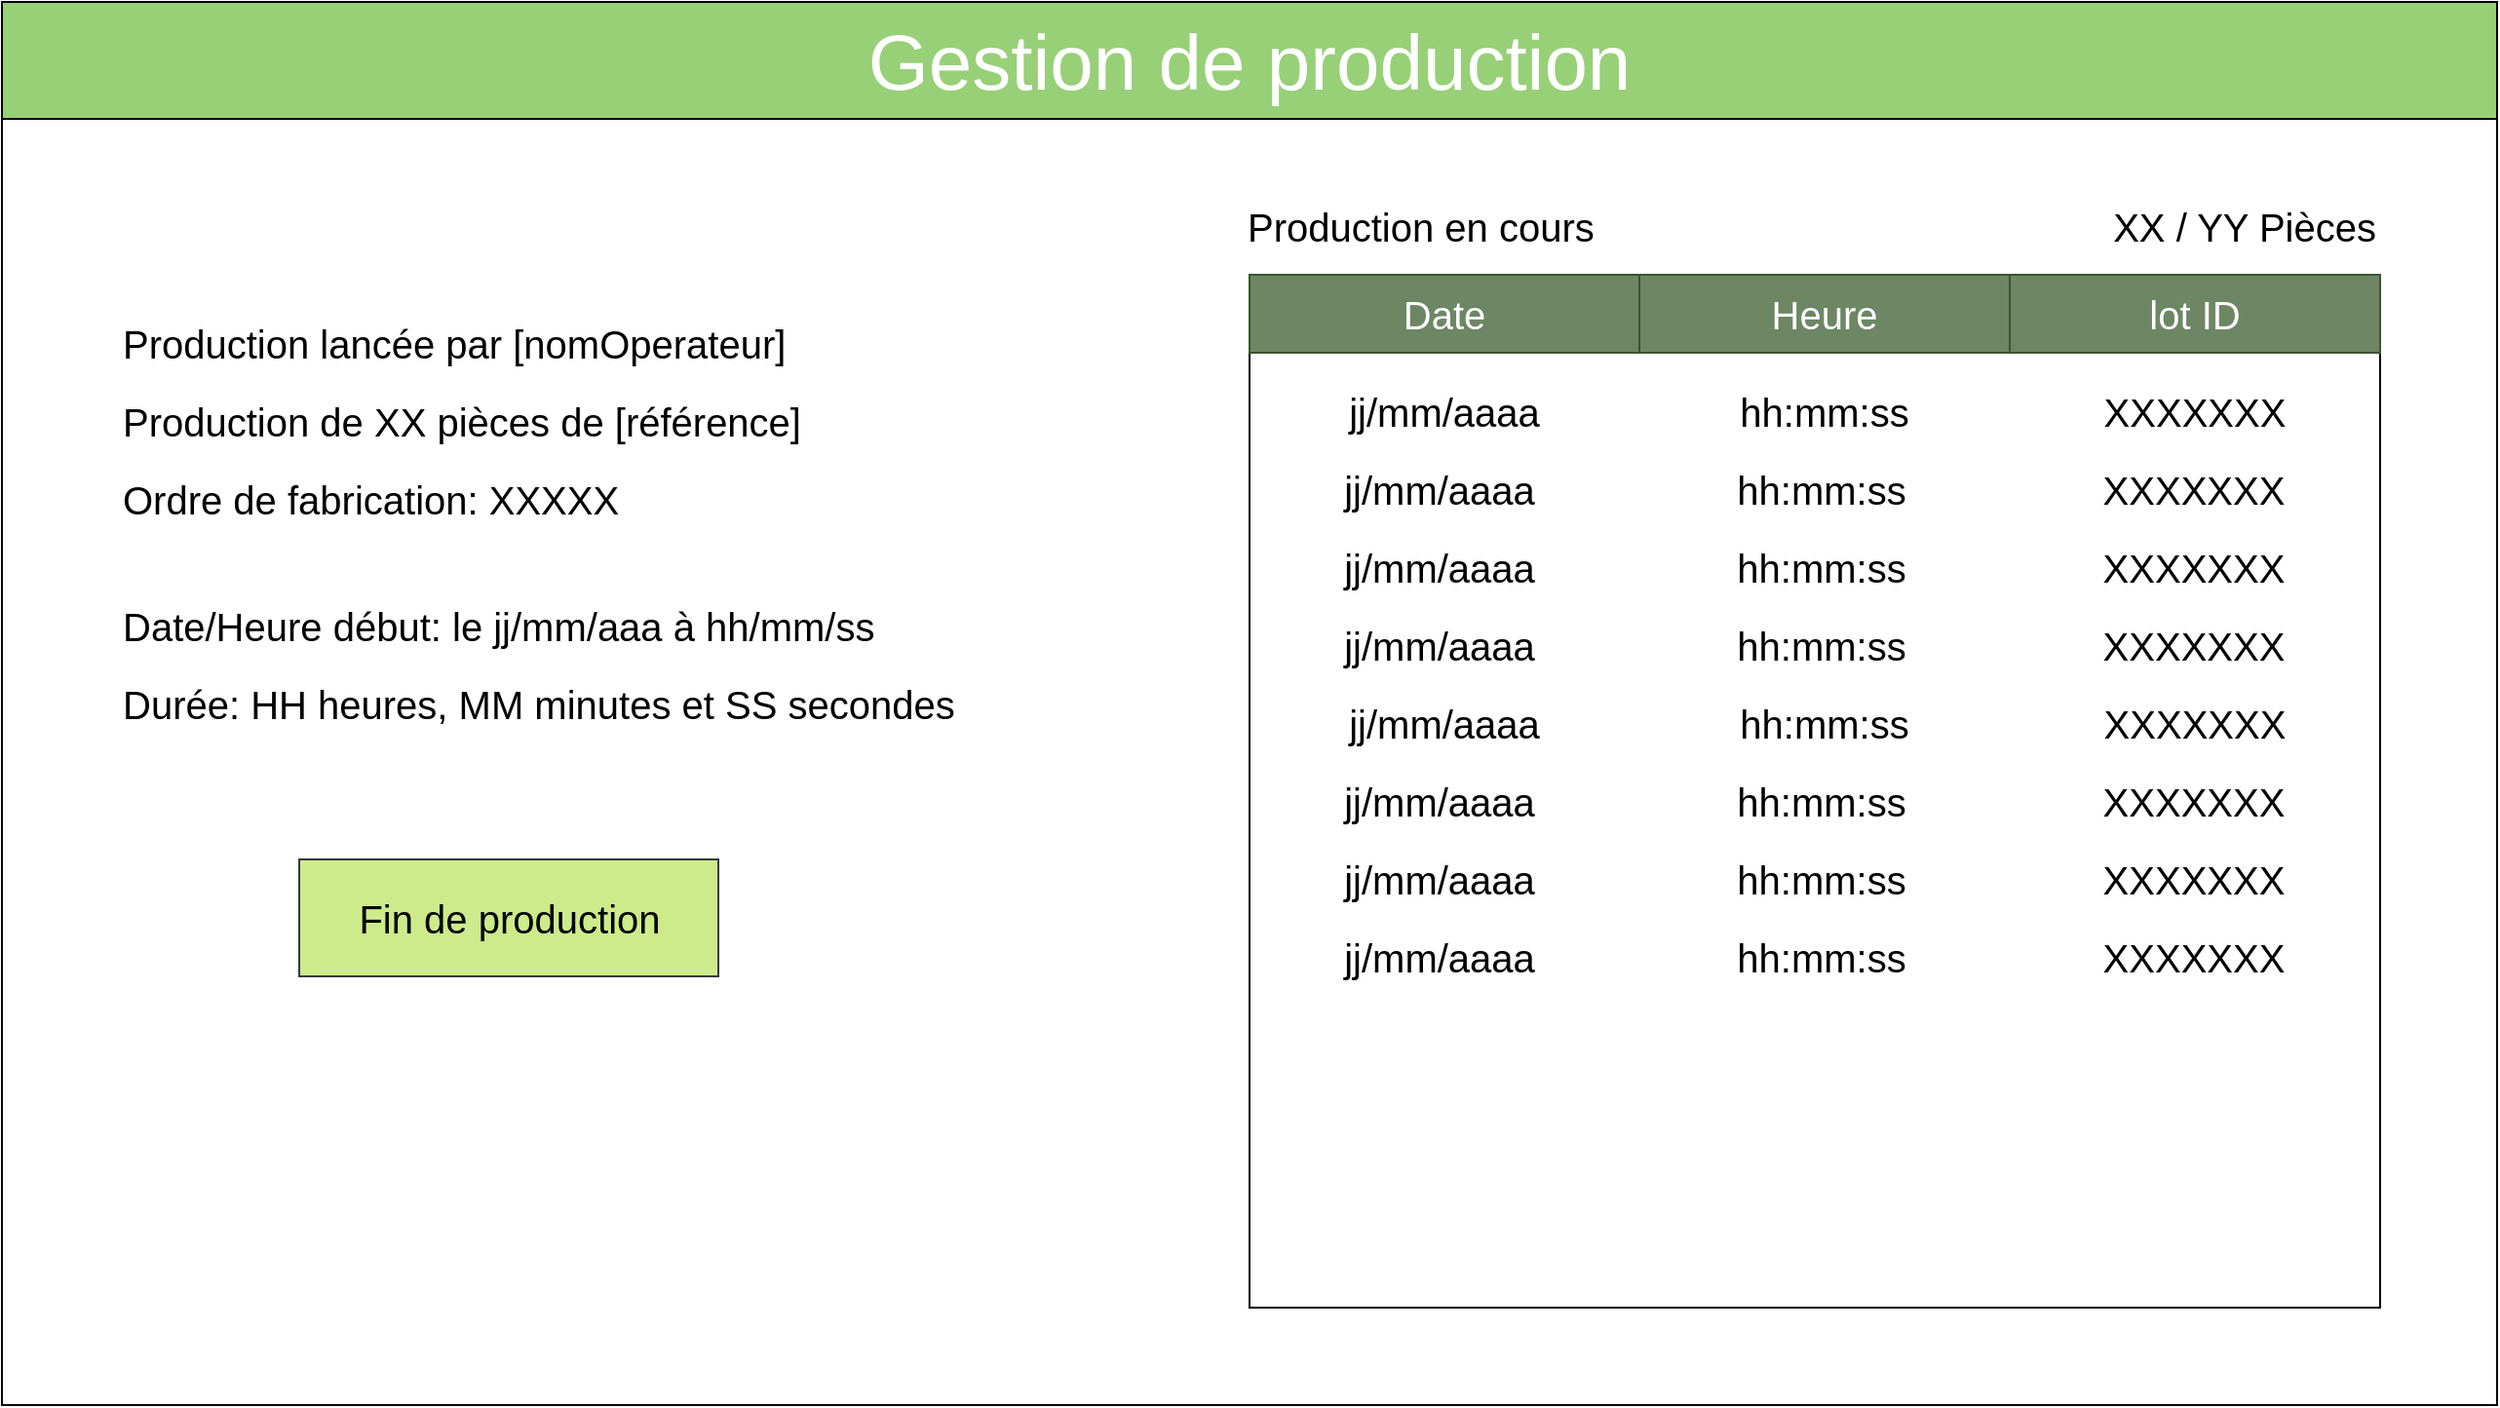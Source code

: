 <mxfile version="12.7.9" type="device"><diagram id="Pd_UVWnHjLPV_G8iCJZ2" name="Page-1"><mxGraphModel dx="1422" dy="745" grid="1" gridSize="10" guides="1" tooltips="1" connect="1" arrows="1" fold="1" page="1" pageScale="1" pageWidth="827" pageHeight="1169" math="0" shadow="0"><root><mxCell id="0"/><mxCell id="1" parent="0"/><mxCell id="8QB6dsnMJ4CyYIU-Zyp3-1" value="" style="rounded=0;whiteSpace=wrap;html=1;" vertex="1" parent="1"><mxGeometry x="190" y="310" width="1280" height="720" as="geometry"/></mxCell><mxCell id="8QB6dsnMJ4CyYIU-Zyp3-2" value="" style="group;fillColor=none;" vertex="1" connectable="0" parent="1"><mxGeometry x="190" y="310" width="1280" height="100" as="geometry"/></mxCell><mxCell id="8QB6dsnMJ4CyYIU-Zyp3-3" value="" style="rounded=0;whiteSpace=wrap;html=1;shadow=0;glass=0;comic=0;fontSize=40;align=center;fillColor=#97D077;strokeColor=#000000;" vertex="1" parent="8QB6dsnMJ4CyYIU-Zyp3-2"><mxGeometry width="1280" height="60" as="geometry"/></mxCell><mxCell id="8QB6dsnMJ4CyYIU-Zyp3-4" value="Gestion de production" style="text;html=1;align=center;verticalAlign=middle;whiteSpace=wrap;rounded=0;shadow=0;glass=0;comic=0;fontSize=40;labelBackgroundColor=none;labelBorderColor=none;fontStyle=0;fontColor=#FFFFFF;" vertex="1" parent="8QB6dsnMJ4CyYIU-Zyp3-2"><mxGeometry x="400" y="10" width="480" height="40" as="geometry"/></mxCell><mxCell id="8QB6dsnMJ4CyYIU-Zyp3-25" value="" style="rounded=0;whiteSpace=wrap;html=1;fillColor=none;fontSize=20;align=left;" vertex="1" parent="1"><mxGeometry x="830" y="450" width="580" height="530" as="geometry"/></mxCell><mxCell id="8QB6dsnMJ4CyYIU-Zyp3-26" value="Production en cours" style="text;html=1;strokeColor=none;fillColor=none;align=left;verticalAlign=middle;whiteSpace=wrap;rounded=0;fontSize=20;" vertex="1" parent="1"><mxGeometry x="827" y="410" width="223" height="30" as="geometry"/></mxCell><mxCell id="8QB6dsnMJ4CyYIU-Zyp3-27" value="XX / YY Pièces" style="text;html=1;strokeColor=none;fillColor=none;align=right;verticalAlign=middle;whiteSpace=wrap;rounded=0;fontSize=20;" vertex="1" parent="1"><mxGeometry x="1187" y="410" width="223" height="30" as="geometry"/></mxCell><mxCell id="8QB6dsnMJ4CyYIU-Zyp3-39" value="" style="group" vertex="1" connectable="0" parent="1"><mxGeometry x="830" y="450" width="580" height="40" as="geometry"/></mxCell><mxCell id="8QB6dsnMJ4CyYIU-Zyp3-36" value="Date" style="rounded=0;whiteSpace=wrap;html=1;strokeColor=#3A5431;fontSize=20;fillColor=#6d8764;fontColor=#ffffff;" vertex="1" parent="8QB6dsnMJ4CyYIU-Zyp3-39"><mxGeometry width="200" height="40" as="geometry"/></mxCell><mxCell id="8QB6dsnMJ4CyYIU-Zyp3-37" value="Heure" style="rounded=0;whiteSpace=wrap;html=1;strokeColor=#3A5431;fontSize=20;fillColor=#6d8764;fontColor=#ffffff;" vertex="1" parent="8QB6dsnMJ4CyYIU-Zyp3-39"><mxGeometry x="200" width="190" height="40" as="geometry"/></mxCell><mxCell id="8QB6dsnMJ4CyYIU-Zyp3-38" value="lot ID" style="rounded=0;whiteSpace=wrap;html=1;strokeColor=#3A5431;fontSize=20;fillColor=#6d8764;fontColor=#ffffff;" vertex="1" parent="8QB6dsnMJ4CyYIU-Zyp3-39"><mxGeometry x="390" width="190" height="40" as="geometry"/></mxCell><mxCell id="8QB6dsnMJ4CyYIU-Zyp3-43" value="" style="group" vertex="1" connectable="0" parent="1"><mxGeometry x="830" y="500" width="580" height="40" as="geometry"/></mxCell><mxCell id="8QB6dsnMJ4CyYIU-Zyp3-40" value="jj/mm/aaaa" style="text;html=1;strokeColor=none;fillColor=none;align=center;verticalAlign=middle;whiteSpace=wrap;rounded=0;fontSize=20;" vertex="1" parent="8QB6dsnMJ4CyYIU-Zyp3-43"><mxGeometry width="200" height="40" as="geometry"/></mxCell><mxCell id="8QB6dsnMJ4CyYIU-Zyp3-41" value="hh:mm:ss" style="text;html=1;strokeColor=none;fillColor=none;align=center;verticalAlign=middle;whiteSpace=wrap;rounded=0;fontSize=20;" vertex="1" parent="8QB6dsnMJ4CyYIU-Zyp3-43"><mxGeometry x="200" width="190" height="40" as="geometry"/></mxCell><mxCell id="8QB6dsnMJ4CyYIU-Zyp3-42" value="XXXXXXX" style="text;html=1;strokeColor=none;fillColor=none;align=center;verticalAlign=middle;whiteSpace=wrap;rounded=0;fontSize=20;" vertex="1" parent="8QB6dsnMJ4CyYIU-Zyp3-43"><mxGeometry x="390" width="190" height="40" as="geometry"/></mxCell><mxCell id="8QB6dsnMJ4CyYIU-Zyp3-44" value="" style="group" vertex="1" connectable="0" parent="1"><mxGeometry x="827" y="540" width="583" height="280" as="geometry"/></mxCell><mxCell id="8QB6dsnMJ4CyYIU-Zyp3-45" value="jj/mm/aaaa" style="text;html=1;strokeColor=none;fillColor=none;align=center;verticalAlign=middle;whiteSpace=wrap;rounded=0;fontSize=20;" vertex="1" parent="8QB6dsnMJ4CyYIU-Zyp3-44"><mxGeometry width="201.034" height="40" as="geometry"/></mxCell><mxCell id="8QB6dsnMJ4CyYIU-Zyp3-46" value="hh:mm:ss" style="text;html=1;strokeColor=none;fillColor=none;align=center;verticalAlign=middle;whiteSpace=wrap;rounded=0;fontSize=20;" vertex="1" parent="8QB6dsnMJ4CyYIU-Zyp3-44"><mxGeometry x="201.034" width="190.983" height="40" as="geometry"/></mxCell><mxCell id="8QB6dsnMJ4CyYIU-Zyp3-47" value="XXXXXXX" style="text;html=1;strokeColor=none;fillColor=none;align=center;verticalAlign=middle;whiteSpace=wrap;rounded=0;fontSize=20;" vertex="1" parent="8QB6dsnMJ4CyYIU-Zyp3-44"><mxGeometry x="392.017" width="190.983" height="40" as="geometry"/></mxCell><mxCell id="8QB6dsnMJ4CyYIU-Zyp3-48" value="" style="group" vertex="1" connectable="0" parent="8QB6dsnMJ4CyYIU-Zyp3-44"><mxGeometry y="40" width="583" height="240" as="geometry"/></mxCell><mxCell id="8QB6dsnMJ4CyYIU-Zyp3-49" value="jj/mm/aaaa" style="text;html=1;strokeColor=none;fillColor=none;align=center;verticalAlign=middle;whiteSpace=wrap;rounded=0;fontSize=20;" vertex="1" parent="8QB6dsnMJ4CyYIU-Zyp3-48"><mxGeometry width="201.034" height="40" as="geometry"/></mxCell><mxCell id="8QB6dsnMJ4CyYIU-Zyp3-50" value="hh:mm:ss" style="text;html=1;strokeColor=none;fillColor=none;align=center;verticalAlign=middle;whiteSpace=wrap;rounded=0;fontSize=20;" vertex="1" parent="8QB6dsnMJ4CyYIU-Zyp3-48"><mxGeometry x="201.034" width="190.983" height="40" as="geometry"/></mxCell><mxCell id="8QB6dsnMJ4CyYIU-Zyp3-51" value="XXXXXXX" style="text;html=1;strokeColor=none;fillColor=none;align=center;verticalAlign=middle;whiteSpace=wrap;rounded=0;fontSize=20;" vertex="1" parent="8QB6dsnMJ4CyYIU-Zyp3-48"><mxGeometry x="392.017" width="190.983" height="40" as="geometry"/></mxCell><mxCell id="8QB6dsnMJ4CyYIU-Zyp3-52" value="" style="group" vertex="1" connectable="0" parent="8QB6dsnMJ4CyYIU-Zyp3-48"><mxGeometry y="40" width="583" height="200" as="geometry"/></mxCell><mxCell id="8QB6dsnMJ4CyYIU-Zyp3-53" value="jj/mm/aaaa" style="text;html=1;strokeColor=none;fillColor=none;align=center;verticalAlign=middle;whiteSpace=wrap;rounded=0;fontSize=20;" vertex="1" parent="8QB6dsnMJ4CyYIU-Zyp3-52"><mxGeometry width="201.034" height="40" as="geometry"/></mxCell><mxCell id="8QB6dsnMJ4CyYIU-Zyp3-54" value="hh:mm:ss" style="text;html=1;strokeColor=none;fillColor=none;align=center;verticalAlign=middle;whiteSpace=wrap;rounded=0;fontSize=20;" vertex="1" parent="8QB6dsnMJ4CyYIU-Zyp3-52"><mxGeometry x="201.034" width="190.983" height="40" as="geometry"/></mxCell><mxCell id="8QB6dsnMJ4CyYIU-Zyp3-55" value="XXXXXXX" style="text;html=1;strokeColor=none;fillColor=none;align=center;verticalAlign=middle;whiteSpace=wrap;rounded=0;fontSize=20;" vertex="1" parent="8QB6dsnMJ4CyYIU-Zyp3-52"><mxGeometry x="392.017" width="190.983" height="40" as="geometry"/></mxCell><mxCell id="8QB6dsnMJ4CyYIU-Zyp3-58" value="" style="group" vertex="1" connectable="0" parent="8QB6dsnMJ4CyYIU-Zyp3-52"><mxGeometry x="3" y="40" width="580" height="40" as="geometry"/></mxCell><mxCell id="8QB6dsnMJ4CyYIU-Zyp3-59" value="jj/mm/aaaa" style="text;html=1;strokeColor=none;fillColor=none;align=center;verticalAlign=middle;whiteSpace=wrap;rounded=0;fontSize=20;" vertex="1" parent="8QB6dsnMJ4CyYIU-Zyp3-58"><mxGeometry width="200" height="40" as="geometry"/></mxCell><mxCell id="8QB6dsnMJ4CyYIU-Zyp3-60" value="hh:mm:ss" style="text;html=1;strokeColor=none;fillColor=none;align=center;verticalAlign=middle;whiteSpace=wrap;rounded=0;fontSize=20;" vertex="1" parent="8QB6dsnMJ4CyYIU-Zyp3-58"><mxGeometry x="200" width="190" height="40" as="geometry"/></mxCell><mxCell id="8QB6dsnMJ4CyYIU-Zyp3-61" value="XXXXXXX" style="text;html=1;strokeColor=none;fillColor=none;align=center;verticalAlign=middle;whiteSpace=wrap;rounded=0;fontSize=20;" vertex="1" parent="8QB6dsnMJ4CyYIU-Zyp3-58"><mxGeometry x="390" width="190" height="40" as="geometry"/></mxCell><mxCell id="8QB6dsnMJ4CyYIU-Zyp3-62" value="" style="group" vertex="1" connectable="0" parent="8QB6dsnMJ4CyYIU-Zyp3-52"><mxGeometry y="80" width="583" height="120" as="geometry"/></mxCell><mxCell id="8QB6dsnMJ4CyYIU-Zyp3-63" value="jj/mm/aaaa" style="text;html=1;strokeColor=none;fillColor=none;align=center;verticalAlign=middle;whiteSpace=wrap;rounded=0;fontSize=20;" vertex="1" parent="8QB6dsnMJ4CyYIU-Zyp3-62"><mxGeometry width="201.034" height="40" as="geometry"/></mxCell><mxCell id="8QB6dsnMJ4CyYIU-Zyp3-64" value="hh:mm:ss" style="text;html=1;strokeColor=none;fillColor=none;align=center;verticalAlign=middle;whiteSpace=wrap;rounded=0;fontSize=20;" vertex="1" parent="8QB6dsnMJ4CyYIU-Zyp3-62"><mxGeometry x="201.034" width="190.983" height="40" as="geometry"/></mxCell><mxCell id="8QB6dsnMJ4CyYIU-Zyp3-65" value="XXXXXXX" style="text;html=1;strokeColor=none;fillColor=none;align=center;verticalAlign=middle;whiteSpace=wrap;rounded=0;fontSize=20;" vertex="1" parent="8QB6dsnMJ4CyYIU-Zyp3-62"><mxGeometry x="392.017" width="190.983" height="40" as="geometry"/></mxCell><mxCell id="8QB6dsnMJ4CyYIU-Zyp3-66" value="" style="group" vertex="1" connectable="0" parent="8QB6dsnMJ4CyYIU-Zyp3-62"><mxGeometry y="40" width="583" height="80" as="geometry"/></mxCell><mxCell id="8QB6dsnMJ4CyYIU-Zyp3-67" value="jj/mm/aaaa" style="text;html=1;strokeColor=none;fillColor=none;align=center;verticalAlign=middle;whiteSpace=wrap;rounded=0;fontSize=20;" vertex="1" parent="8QB6dsnMJ4CyYIU-Zyp3-66"><mxGeometry width="201.034" height="40" as="geometry"/></mxCell><mxCell id="8QB6dsnMJ4CyYIU-Zyp3-68" value="hh:mm:ss" style="text;html=1;strokeColor=none;fillColor=none;align=center;verticalAlign=middle;whiteSpace=wrap;rounded=0;fontSize=20;" vertex="1" parent="8QB6dsnMJ4CyYIU-Zyp3-66"><mxGeometry x="201.034" width="190.983" height="40" as="geometry"/></mxCell><mxCell id="8QB6dsnMJ4CyYIU-Zyp3-69" value="XXXXXXX" style="text;html=1;strokeColor=none;fillColor=none;align=center;verticalAlign=middle;whiteSpace=wrap;rounded=0;fontSize=20;" vertex="1" parent="8QB6dsnMJ4CyYIU-Zyp3-66"><mxGeometry x="392.017" width="190.983" height="40" as="geometry"/></mxCell><mxCell id="8QB6dsnMJ4CyYIU-Zyp3-70" value="" style="group" vertex="1" connectable="0" parent="8QB6dsnMJ4CyYIU-Zyp3-66"><mxGeometry y="40" width="583" height="40" as="geometry"/></mxCell><mxCell id="8QB6dsnMJ4CyYIU-Zyp3-71" value="jj/mm/aaaa" style="text;html=1;strokeColor=none;fillColor=none;align=center;verticalAlign=middle;whiteSpace=wrap;rounded=0;fontSize=20;" vertex="1" parent="8QB6dsnMJ4CyYIU-Zyp3-70"><mxGeometry width="201.034" height="40" as="geometry"/></mxCell><mxCell id="8QB6dsnMJ4CyYIU-Zyp3-72" value="hh:mm:ss" style="text;html=1;strokeColor=none;fillColor=none;align=center;verticalAlign=middle;whiteSpace=wrap;rounded=0;fontSize=20;" vertex="1" parent="8QB6dsnMJ4CyYIU-Zyp3-70"><mxGeometry x="201.034" width="190.983" height="40" as="geometry"/></mxCell><mxCell id="8QB6dsnMJ4CyYIU-Zyp3-73" value="XXXXXXX" style="text;html=1;strokeColor=none;fillColor=none;align=center;verticalAlign=middle;whiteSpace=wrap;rounded=0;fontSize=20;" vertex="1" parent="8QB6dsnMJ4CyYIU-Zyp3-70"><mxGeometry x="392.017" width="190.983" height="40" as="geometry"/></mxCell><mxCell id="8QB6dsnMJ4CyYIU-Zyp3-77" value="Fin de production" style="rounded=0;whiteSpace=wrap;html=1;shadow=0;glass=0;comic=0;fontSize=20;align=center;fillColor=#cdeb8b;strokeColor=#36393d;" vertex="1" parent="1"><mxGeometry x="342.5" y="750" width="215" height="60" as="geometry"/></mxCell><mxCell id="8QB6dsnMJ4CyYIU-Zyp3-78" value="" style="group" vertex="1" connectable="0" parent="1"><mxGeometry x="250" y="470" width="510" height="215" as="geometry"/></mxCell><mxCell id="8QB6dsnMJ4CyYIU-Zyp3-11" value="&lt;font style=&quot;font-size: 20px&quot;&gt;Production lancée par [nomOperateur]&lt;/font&gt;" style="text;html=1;strokeColor=none;fillColor=none;align=left;verticalAlign=middle;whiteSpace=wrap;rounded=0;fontSize=20;" vertex="1" parent="8QB6dsnMJ4CyYIU-Zyp3-78"><mxGeometry width="510" height="30" as="geometry"/></mxCell><mxCell id="8QB6dsnMJ4CyYIU-Zyp3-21" style="edgeStyle=orthogonalEdgeStyle;rounded=0;orthogonalLoop=1;jettySize=auto;html=1;exitX=0.5;exitY=1;exitDx=0;exitDy=0;" edge="1" parent="8QB6dsnMJ4CyYIU-Zyp3-78" source="8QB6dsnMJ4CyYIU-Zyp3-11" target="8QB6dsnMJ4CyYIU-Zyp3-11"><mxGeometry relative="1" as="geometry"/></mxCell><mxCell id="8QB6dsnMJ4CyYIU-Zyp3-23" value="&lt;font style=&quot;font-size: 20px&quot;&gt;Production de XX pièces de [référence]&lt;/font&gt;" style="text;html=1;strokeColor=none;fillColor=none;align=left;verticalAlign=middle;whiteSpace=wrap;rounded=0;fontSize=20;" vertex="1" parent="8QB6dsnMJ4CyYIU-Zyp3-78"><mxGeometry y="40" width="360" height="30" as="geometry"/></mxCell><mxCell id="8QB6dsnMJ4CyYIU-Zyp3-24" value="&lt;font style=&quot;font-size: 20px&quot;&gt;Ordre de fabrication: XXXXX&lt;/font&gt;" style="text;html=1;strokeColor=none;fillColor=none;align=left;verticalAlign=middle;whiteSpace=wrap;rounded=0;fontSize=20;" vertex="1" parent="8QB6dsnMJ4CyYIU-Zyp3-78"><mxGeometry y="80" width="360" height="30" as="geometry"/></mxCell><mxCell id="8QB6dsnMJ4CyYIU-Zyp3-74" value="Date/Heure début: le jj/mm/aaa à hh/mm/ss&lt;span style=&quot;color: rgba(0 , 0 , 0 , 0) ; font-family: monospace ; font-size: 0px ; white-space: nowrap&quot;&gt;%3CmxGraphModel%3E%3Croot%3E%3CmxCell%20id%3D%220%22%2F%3E%3CmxCell%20id%3D%221%22%20parent%3D%220%22%2F%3E%3CmxCell%20id%3D%222%22%20value%3D%22%26lt%3Bfont%20style%3D%26quot%3Bfont-size%3A%2020px%26quot%3B%26gt%3BOrdre%20de%20fabrication%3A%20XXXXX%26lt%3B%2Ffont%26gt%3B%22%20style%3D%22text%3Bhtml%3D1%3BstrokeColor%3Dnone%3BfillColor%3Dnone%3Balign%3Dleft%3BverticalAlign%3Dmiddle%3BwhiteSpace%3Dwrap%3Brounded%3D0%3BfontSize%3D20%3B%22%20vertex%3D%221%22%20parent%3D%221%22%3E%3CmxGeometry%20x%3D%22220%22%20y%3D%22495%22%20width%3D%22360%22%20height%3D%2230%22%20as%3D%22geometry%22%2F%3E%3C%2FmxCell%3E%3C%2Froot%3E%3C%2FmxGraphModel%3E&lt;/span&gt;&lt;span style=&quot;color: rgba(0 , 0 , 0 , 0) ; font-family: monospace ; font-size: 0px ; white-space: nowrap&quot;&gt;%3CmxGraphModel%3E%3Croot%3E%3CmxCell%20id%3D%220%22%2F%3E%3CmxCell%20id%3D%221%22%20parent%3D%220%22%2F%3E%3CmxCell%20id%3D%222%22%20value%3D%22%26lt%3Bfont%20style%3D%26quot%3Bfont-size%3A%2020px%26quot%3B%26gt%3BOrdre%20de%20fabrication%3A%20XXXXX%26lt%3B%2Ffont%26gt%3B%22%20style%3D%22text%3Bhtml%3D1%3BstrokeColor%3Dnone%3BfillColor%3Dnone%3Balign%3Dleft%3BverticalAlign%3Dmiddle%3BwhiteSpace%3Dwrap%3Brounded%3D0%3BfontSize%3D20%3B%22%20vertex%3D%221%22%20parent%3D%221%22%3E%3CmxGeometry%20x%3D%22220%22%20y%3D%22495%22%20width%3D%22360%22%20height%3D%2230%22%20as%3D%22geometry%22%2F%3E%3C%2FmxCell%3E%3C%2Froot%3E%3C%2FmxGraphModel%3E&lt;/span&gt;" style="text;html=1;strokeColor=none;fillColor=none;align=left;verticalAlign=middle;whiteSpace=wrap;rounded=0;fontSize=20;" vertex="1" parent="8QB6dsnMJ4CyYIU-Zyp3-78"><mxGeometry y="145" width="420" height="30" as="geometry"/></mxCell><mxCell id="8QB6dsnMJ4CyYIU-Zyp3-75" value="Durée: HH heures, MM minutes et SS secondes" style="text;html=1;strokeColor=none;fillColor=none;align=left;verticalAlign=middle;whiteSpace=wrap;rounded=0;fontSize=20;" vertex="1" parent="8QB6dsnMJ4CyYIU-Zyp3-78"><mxGeometry y="185" width="460" height="30" as="geometry"/></mxCell></root></mxGraphModel></diagram></mxfile>